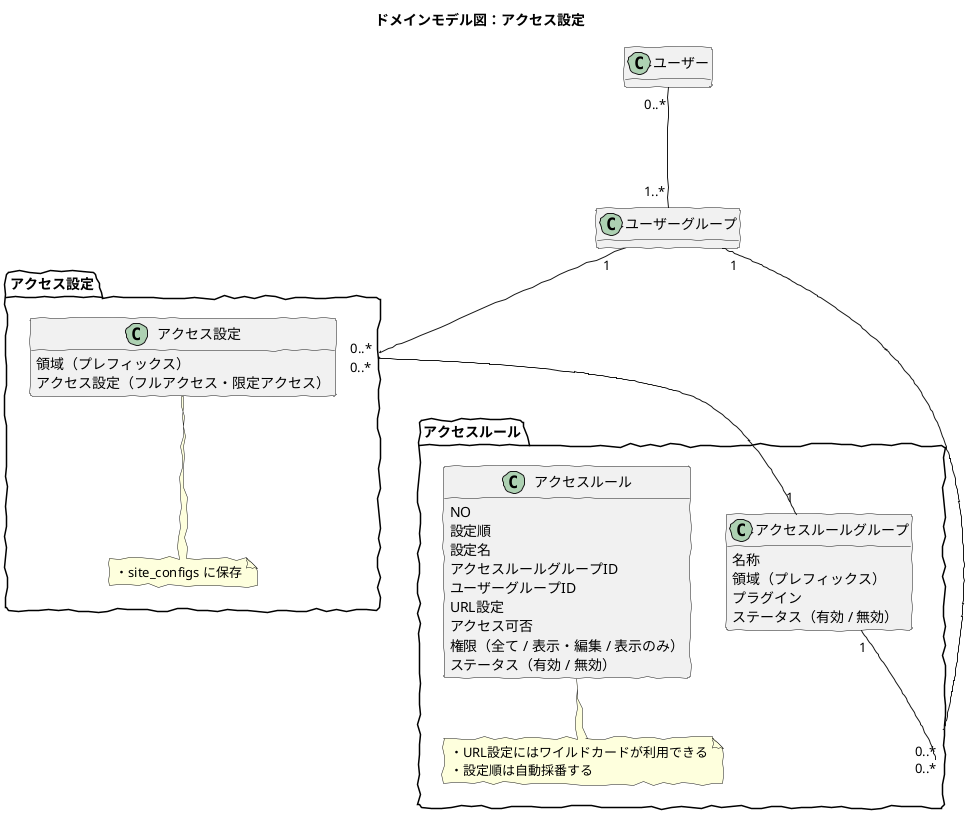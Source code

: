 @startuml
skinparam handwritten true
skinparam backgroundColor white
hide method

title ドメインモデル図：アクセス設定

package アクセス設定 {
	class アクセス設定 {
		領域（プレフィックス）
		アクセス設定（フルアクセス・限定アクセス）	
	}
	note bottom
	・site_configs に保存
	endnote
}

package アクセスルール {
	class アクセスルールグループ {
		名称
		領域（プレフィックス）
		プラグイン
		ステータス（有効 / 無効）
	}
	class アクセスルール {
		NO
		設定順
		設定名
		アクセスルールグループID
		ユーザーグループID
		URL設定
		アクセス可否
		権限（全て / 表示・編集 / 表示のみ）
		ステータス（有効 / 無効）
	}
	note bottom
	・URL設定にはワイルドカードが利用できる
	・設定順は自動採番する
	endnote
}

class ユーザー

class ユーザーグループ

ユーザー "0..*" --- "1..*" ユーザーグループ 
ユーザーグループ "1" -- "0..*" アクセス設定 
ユーザーグループ "1" -- "0..*" アクセスルール
アクセス設定 "0..*" -- "1" アクセスルールグループ
アクセスルールグループ "1" -- "0..*" アクセスルール

@enduml
